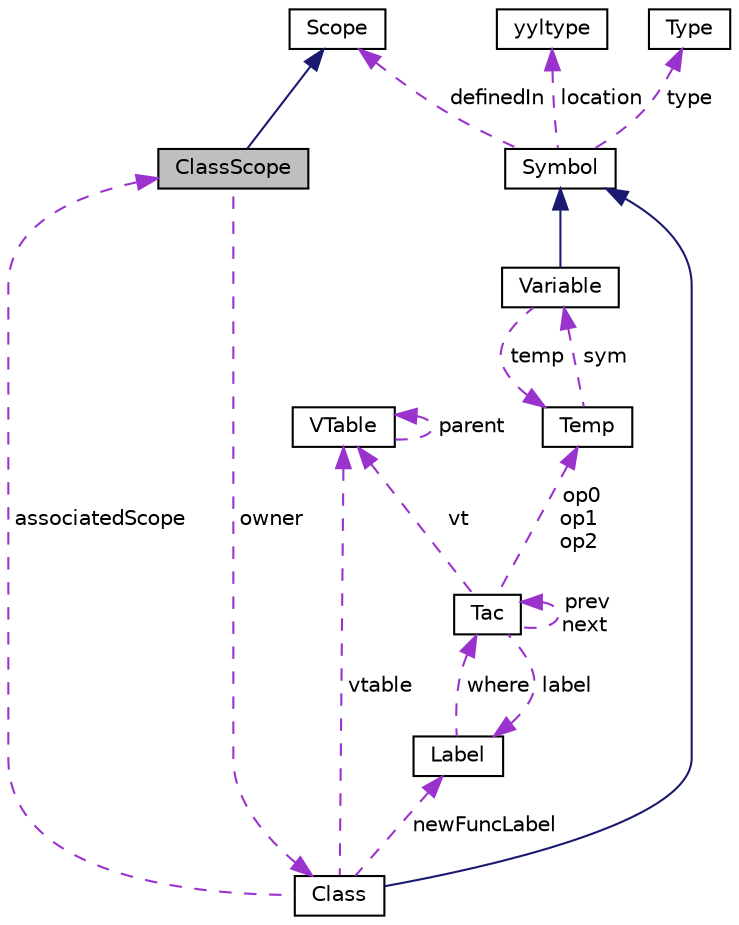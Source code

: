 digraph "ClassScope"
{
 // LATEX_PDF_SIZE
  edge [fontname="Helvetica",fontsize="10",labelfontname="Helvetica",labelfontsize="10"];
  node [fontname="Helvetica",fontsize="10",shape=record];
  Node1 [label="ClassScope",height=0.2,width=0.4,color="black", fillcolor="grey75", style="filled", fontcolor="black",tooltip=" "];
  Node2 -> Node1 [dir="back",color="midnightblue",fontsize="10",style="solid",fontname="Helvetica"];
  Node2 [label="Scope",height=0.2,width=0.4,color="black", fillcolor="white", style="filled",URL="$classScope.html",tooltip="scope interface"];
  Node3 -> Node1 [dir="back",color="darkorchid3",fontsize="10",style="dashed",label=" owner" ,fontname="Helvetica"];
  Node3 [label="Class",height=0.2,width=0.4,color="black", fillcolor="white", style="filled",URL="$classClass.html",tooltip=" "];
  Node4 -> Node3 [dir="back",color="midnightblue",fontsize="10",style="solid",fontname="Helvetica"];
  Node4 [label="Symbol",height=0.2,width=0.4,color="black", fillcolor="white", style="filled",URL="$classSymbol.html",tooltip=" "];
  Node5 -> Node4 [dir="back",color="darkorchid3",fontsize="10",style="dashed",label=" location" ,fontname="Helvetica"];
  Node5 [label="yyltype",height=0.2,width=0.4,color="black", fillcolor="white", style="filled",URL="$structyyltype.html",tooltip="store location information"];
  Node6 -> Node4 [dir="back",color="darkorchid3",fontsize="10",style="dashed",label=" type" ,fontname="Helvetica"];
  Node6 [label="Type",height=0.2,width=0.4,color="black", fillcolor="white", style="filled",URL="$classType.html",tooltip=" "];
  Node2 -> Node4 [dir="back",color="darkorchid3",fontsize="10",style="dashed",label=" definedIn" ,fontname="Helvetica"];
  Node1 -> Node3 [dir="back",color="darkorchid3",fontsize="10",style="dashed",label=" associatedScope" ,fontname="Helvetica"];
  Node7 -> Node3 [dir="back",color="darkorchid3",fontsize="10",style="dashed",label=" vtable" ,fontname="Helvetica"];
  Node7 [label="VTable",height=0.2,width=0.4,color="black", fillcolor="white", style="filled",URL="$classVTable.html",tooltip=" "];
  Node7 -> Node7 [dir="back",color="darkorchid3",fontsize="10",style="dashed",label=" parent" ,fontname="Helvetica"];
  Node8 -> Node3 [dir="back",color="darkorchid3",fontsize="10",style="dashed",label=" newFuncLabel" ,fontname="Helvetica"];
  Node8 [label="Label",height=0.2,width=0.4,color="black", fillcolor="white", style="filled",URL="$classLabel.html",tooltip=" "];
  Node9 -> Node8 [dir="back",color="darkorchid3",fontsize="10",style="dashed",label=" where" ,fontname="Helvetica"];
  Node9 [label="Tac",height=0.2,width=0.4,color="black", fillcolor="white", style="filled",URL="$classTac.html",tooltip=" "];
  Node9 -> Node9 [dir="back",color="darkorchid3",fontsize="10",style="dashed",label=" prev\nnext" ,fontname="Helvetica"];
  Node10 -> Node9 [dir="back",color="darkorchid3",fontsize="10",style="dashed",label=" op0\nop1\nop2" ,fontname="Helvetica"];
  Node10 [label="Temp",height=0.2,width=0.4,color="black", fillcolor="white", style="filled",URL="$classTemp.html",tooltip=" "];
  Node11 -> Node10 [dir="back",color="darkorchid3",fontsize="10",style="dashed",label=" sym" ,fontname="Helvetica"];
  Node11 [label="Variable",height=0.2,width=0.4,color="black", fillcolor="white", style="filled",URL="$classVariable.html",tooltip=" "];
  Node4 -> Node11 [dir="back",color="midnightblue",fontsize="10",style="solid",fontname="Helvetica"];
  Node10 -> Node11 [dir="back",color="darkorchid3",fontsize="10",style="dashed",label=" temp" ,fontname="Helvetica"];
  Node7 -> Node9 [dir="back",color="darkorchid3",fontsize="10",style="dashed",label=" vt" ,fontname="Helvetica"];
  Node8 -> Node9 [dir="back",color="darkorchid3",fontsize="10",style="dashed",label=" label" ,fontname="Helvetica"];
}
